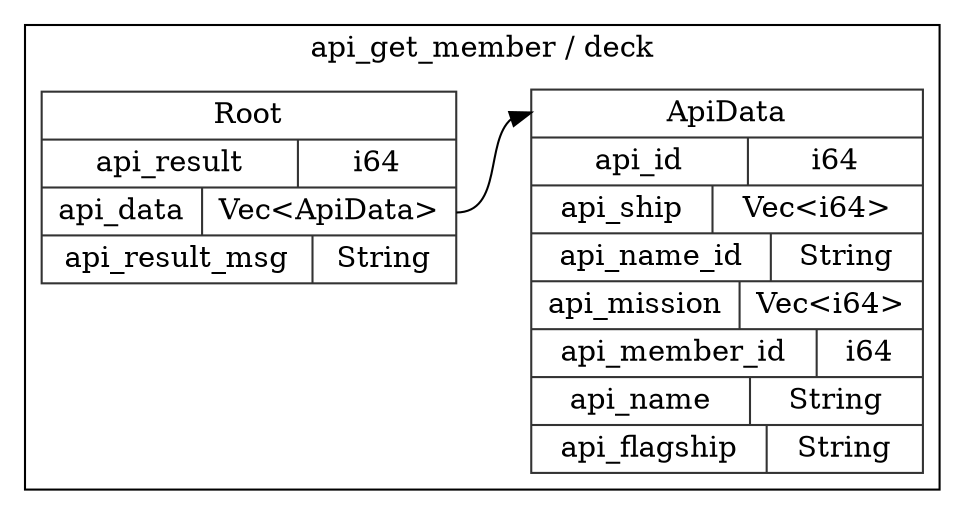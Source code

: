 digraph {
  rankdir=LR;
  subgraph cluster_0 {
    label="api_get_member / deck";
    node [style="filled", color=white, style="solid", color=gray20];
    api_get_member__deck__ApiData [label="<ApiData> ApiData  | { api_id | <api_id> i64 } | { api_ship | <api_ship> Vec\<i64\> } | { api_name_id | <api_name_id> String } | { api_mission | <api_mission> Vec\<i64\> } | { api_member_id | <api_member_id> i64 } | { api_name | <api_name> String } | { api_flagship | <api_flagship> String }", shape=record];
    api_get_member__deck__Root [label="<Root> Root  | { api_result | <api_result> i64 } | { api_data | <api_data> Vec\<ApiData\> } | { api_result_msg | <api_result_msg> String }", shape=record];
    api_get_member__deck__Root:api_data:e -> api_get_member__deck__ApiData:ApiData:w;
  }
}
